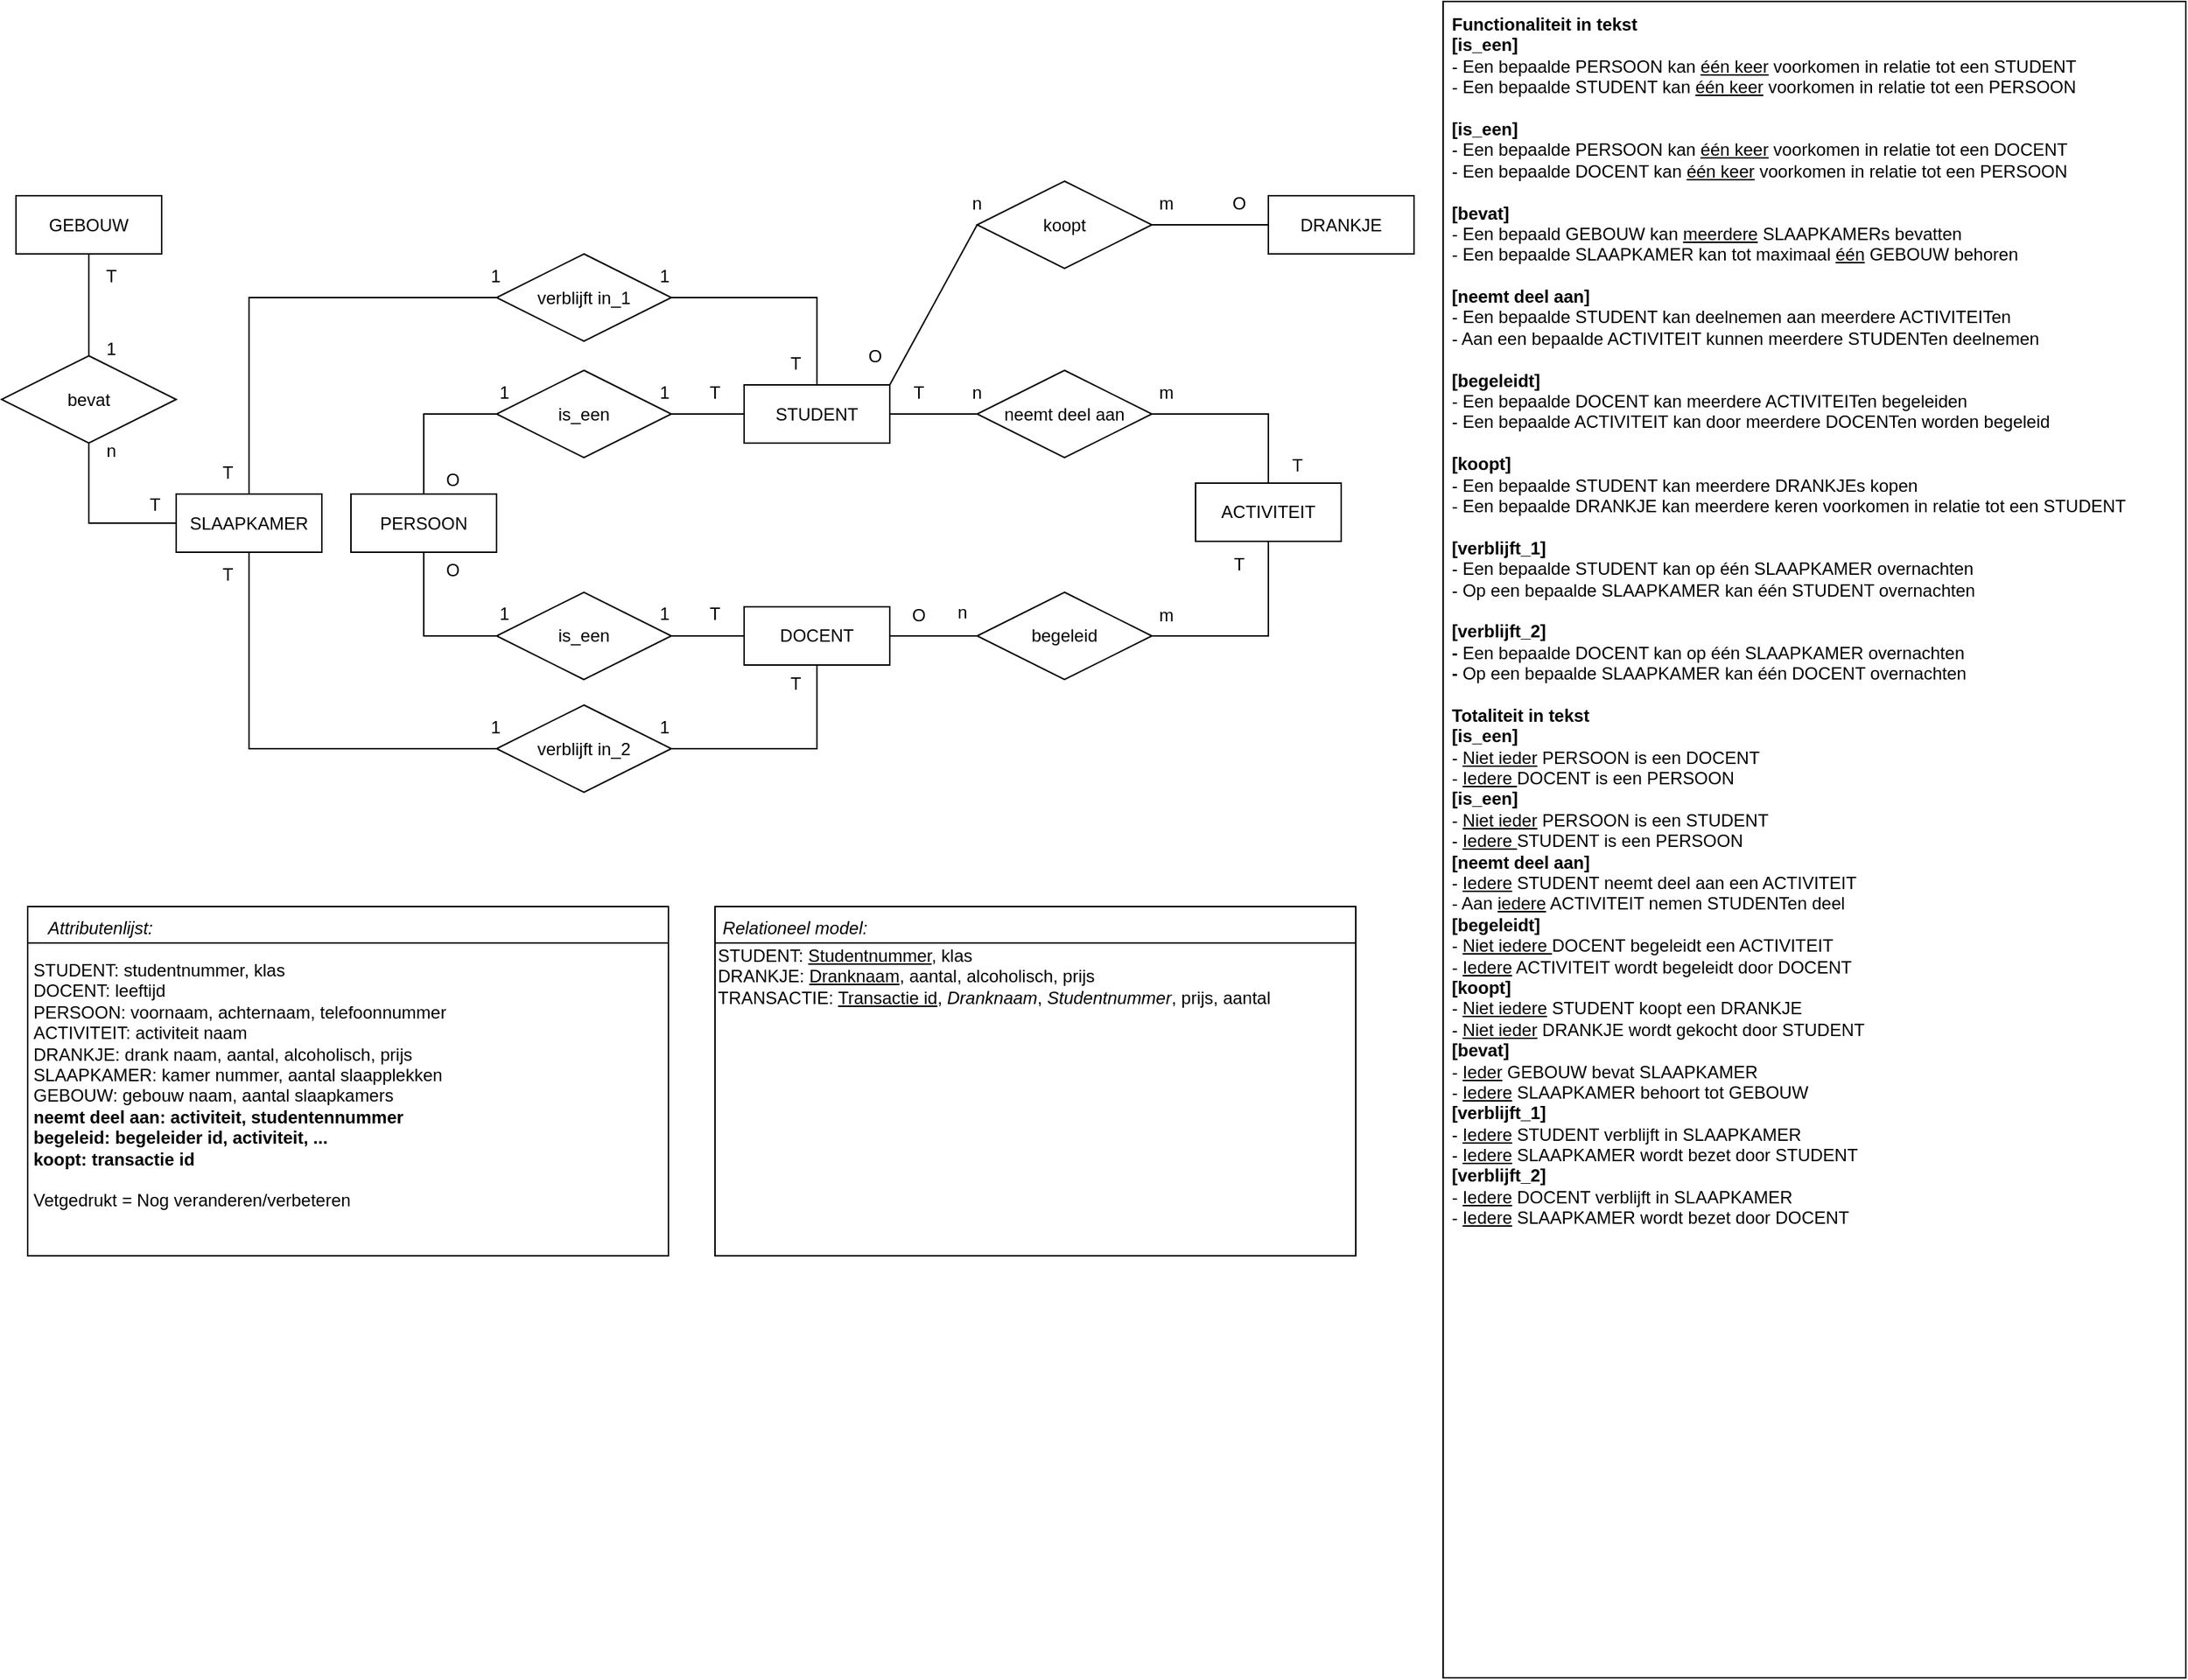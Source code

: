 <mxfile version="26.0.16">
  <diagram name="Pagina-1" id="ewVl2hxJicjZgezmGX6A">
    <mxGraphModel grid="1" page="1" gridSize="10" guides="1" tooltips="1" connect="1" arrows="1" fold="1" pageScale="1" pageWidth="827" pageHeight="1169" math="0" shadow="0">
      <root>
        <mxCell id="0" />
        <mxCell id="1" parent="0" />
        <mxCell id="GCFgqoafhLiCYFZgaFGb-23" value="" style="rounded=0;whiteSpace=wrap;html=1;" vertex="1" parent="1">
          <mxGeometry x="1010" y="18" width="510" height="1152" as="geometry" />
        </mxCell>
        <mxCell id="4vdfQVHjJ7Xwn2imNQU4-137" style="edgeStyle=none;rounded=0;orthogonalLoop=1;jettySize=auto;html=1;exitX=1;exitY=0.5;exitDx=0;exitDy=0;entryX=0;entryY=0.5;entryDx=0;entryDy=0;endArrow=none;startFill=0;" edge="1" parent="1" source="4vdfQVHjJ7Xwn2imNQU4-15" target="4vdfQVHjJ7Xwn2imNQU4-82">
          <mxGeometry relative="1" as="geometry">
            <Array as="points" />
          </mxGeometry>
        </mxCell>
        <mxCell id="fC8UKRp6xMNx0TTKOQUe-1" style="edgeStyle=none;rounded=0;orthogonalLoop=1;jettySize=auto;html=1;exitX=1;exitY=0;exitDx=0;exitDy=0;entryX=0;entryY=0.5;entryDx=0;entryDy=0;endArrow=none;startFill=0;" edge="1" parent="1" source="4vdfQVHjJ7Xwn2imNQU4-15" target="4vdfQVHjJ7Xwn2imNQU4-162">
          <mxGeometry relative="1" as="geometry" />
        </mxCell>
        <mxCell id="4vdfQVHjJ7Xwn2imNQU4-15" value="STUDENT" style="whiteSpace=wrap;html=1;align=center;" vertex="1" parent="1">
          <mxGeometry x="530" y="281.5" width="100" height="40" as="geometry" />
        </mxCell>
        <mxCell id="4vdfQVHjJ7Xwn2imNQU4-136" style="edgeStyle=none;rounded=0;orthogonalLoop=1;jettySize=auto;html=1;exitX=1;exitY=0.5;exitDx=0;exitDy=0;endArrow=none;startFill=0;" edge="1" parent="1" source="4vdfQVHjJ7Xwn2imNQU4-16" target="4vdfQVHjJ7Xwn2imNQU4-81">
          <mxGeometry relative="1" as="geometry" />
        </mxCell>
        <mxCell id="4vdfQVHjJ7Xwn2imNQU4-16" value="DOCENT" style="whiteSpace=wrap;html=1;align=center;" vertex="1" parent="1">
          <mxGeometry x="530" y="434" width="100" height="40" as="geometry" />
        </mxCell>
        <mxCell id="4vdfQVHjJ7Xwn2imNQU4-142" style="edgeStyle=orthogonalEdgeStyle;rounded=0;orthogonalLoop=1;jettySize=auto;html=1;exitX=0.5;exitY=0;exitDx=0;exitDy=0;entryX=0;entryY=0.5;entryDx=0;entryDy=0;endArrow=none;startFill=0;" edge="1" parent="1" source="4vdfQVHjJ7Xwn2imNQU4-17" target="4vdfQVHjJ7Xwn2imNQU4-87">
          <mxGeometry relative="1" as="geometry" />
        </mxCell>
        <mxCell id="4vdfQVHjJ7Xwn2imNQU4-143" style="edgeStyle=orthogonalEdgeStyle;rounded=0;orthogonalLoop=1;jettySize=auto;html=1;exitX=0.5;exitY=1;exitDx=0;exitDy=0;entryX=1;entryY=0.5;entryDx=0;entryDy=0;endArrow=none;startFill=0;" edge="1" parent="1" source="4vdfQVHjJ7Xwn2imNQU4-17" target="4vdfQVHjJ7Xwn2imNQU4-88">
          <mxGeometry relative="1" as="geometry" />
        </mxCell>
        <mxCell id="4vdfQVHjJ7Xwn2imNQU4-17" value="PERSOON" style="whiteSpace=wrap;html=1;align=center;" vertex="1" parent="1">
          <mxGeometry x="260" y="356.5" width="100" height="40" as="geometry" />
        </mxCell>
        <mxCell id="4vdfQVHjJ7Xwn2imNQU4-32" value="" style="rounded=0;whiteSpace=wrap;html=1;" vertex="1" parent="1">
          <mxGeometry x="38" y="640" width="440" height="240" as="geometry" />
        </mxCell>
        <mxCell id="4vdfQVHjJ7Xwn2imNQU4-33" value="&lt;i&gt;Attributenlijst:&lt;/i&gt;" style="text;html=1;align=center;verticalAlign=middle;whiteSpace=wrap;rounded=0;" vertex="1" parent="1">
          <mxGeometry x="38" y="640" width="100" height="30" as="geometry" />
        </mxCell>
        <mxCell id="4vdfQVHjJ7Xwn2imNQU4-34" value="" style="line;strokeWidth=1;rotatable=0;dashed=0;labelPosition=right;align=left;verticalAlign=middle;spacingTop=0;spacingLeft=6;points=[];portConstraint=eastwest;" vertex="1" parent="1">
          <mxGeometry x="38" y="660" width="440" height="10" as="geometry" />
        </mxCell>
        <mxCell id="4vdfQVHjJ7Xwn2imNQU4-35" value="&lt;div&gt;STUDENT: studentnummer, klas&lt;/div&gt;&lt;div&gt;DOCENT: leeftijd&lt;/div&gt;&lt;div&gt;PERSOON: voornaam, achternaam, telefoonnummer&lt;/div&gt;&lt;div&gt;ACTIVITEIT: activiteit naam&lt;/div&gt;&lt;div&gt;DRANKJE: drank naam, aantal, alcoholisch, prijs&lt;/div&gt;&lt;div&gt;SLAAPKAMER: kamer nummer, aantal slaapplekken&lt;/div&gt;&lt;div&gt;GEBOUW: gebouw naam, aantal slaapkamers&lt;/div&gt;&lt;div&gt;&lt;b&gt;neemt deel aan: activiteit, studentennummer&lt;br&gt;begeleid: begeleider id, activiteit, ...&lt;/b&gt;&lt;/div&gt;&lt;div&gt;&lt;b&gt;koopt: transactie id&lt;/b&gt;&lt;/div&gt;&lt;div&gt;&lt;b&gt;&lt;br&gt;&lt;/b&gt;&lt;/div&gt;&lt;div&gt;Vetgedrukt = Nog veranderen/verbeteren &lt;/div&gt;&lt;div&gt;&lt;br&gt;&lt;/div&gt;" style="text;html=1;align=left;verticalAlign=top;whiteSpace=wrap;rounded=0;fillColor=none;" vertex="1" parent="1">
          <mxGeometry x="40" y="670" width="440" height="210" as="geometry" />
        </mxCell>
        <mxCell id="4vdfQVHjJ7Xwn2imNQU4-36" value="ACTIVITEIT" style="whiteSpace=wrap;html=1;align=center;" vertex="1" parent="1">
          <mxGeometry x="840" y="349" width="100" height="40" as="geometry" />
        </mxCell>
        <mxCell id="4vdfQVHjJ7Xwn2imNQU4-79" value="GEBOUW" style="whiteSpace=wrap;html=1;align=center;" vertex="1" parent="1">
          <mxGeometry x="30" y="151.5" width="100" height="40" as="geometry" />
        </mxCell>
        <mxCell id="4vdfQVHjJ7Xwn2imNQU4-139" style="edgeStyle=orthogonalEdgeStyle;rounded=0;orthogonalLoop=1;jettySize=auto;html=1;exitX=1;exitY=0.5;exitDx=0;exitDy=0;entryX=0.5;entryY=1;entryDx=0;entryDy=0;endArrow=none;startFill=0;" edge="1" parent="1" source="4vdfQVHjJ7Xwn2imNQU4-81" target="4vdfQVHjJ7Xwn2imNQU4-36">
          <mxGeometry relative="1" as="geometry" />
        </mxCell>
        <mxCell id="4vdfQVHjJ7Xwn2imNQU4-81" value="begeleid" style="shape=rhombus;perimeter=rhombusPerimeter;whiteSpace=wrap;html=1;align=center;" vertex="1" parent="1">
          <mxGeometry x="690" y="424" width="120" height="60" as="geometry" />
        </mxCell>
        <mxCell id="4vdfQVHjJ7Xwn2imNQU4-138" style="edgeStyle=orthogonalEdgeStyle;rounded=0;orthogonalLoop=1;jettySize=auto;html=1;exitX=1;exitY=0.5;exitDx=0;exitDy=0;entryX=0.5;entryY=0;entryDx=0;entryDy=0;endArrow=none;startFill=0;" edge="1" parent="1" source="4vdfQVHjJ7Xwn2imNQU4-82" target="4vdfQVHjJ7Xwn2imNQU4-36">
          <mxGeometry relative="1" as="geometry" />
        </mxCell>
        <mxCell id="4vdfQVHjJ7Xwn2imNQU4-82" value="neemt deel aan" style="shape=rhombus;perimeter=rhombusPerimeter;whiteSpace=wrap;html=1;align=center;" vertex="1" parent="1">
          <mxGeometry x="690" y="271.5" width="120" height="60" as="geometry" />
        </mxCell>
        <mxCell id="4vdfQVHjJ7Xwn2imNQU4-140" style="edgeStyle=none;rounded=0;orthogonalLoop=1;jettySize=auto;html=1;exitX=1;exitY=0.5;exitDx=0;exitDy=0;entryX=0;entryY=0.5;entryDx=0;entryDy=0;endArrow=none;startFill=0;" edge="1" parent="1" source="4vdfQVHjJ7Xwn2imNQU4-87" target="4vdfQVHjJ7Xwn2imNQU4-15">
          <mxGeometry relative="1" as="geometry" />
        </mxCell>
        <mxCell id="4vdfQVHjJ7Xwn2imNQU4-87" value="is_een" style="shape=rhombus;perimeter=rhombusPerimeter;whiteSpace=wrap;html=1;align=center;" vertex="1" parent="1">
          <mxGeometry x="360" y="271.5" width="120" height="60" as="geometry" />
        </mxCell>
        <mxCell id="4vdfQVHjJ7Xwn2imNQU4-141" style="edgeStyle=none;rounded=0;orthogonalLoop=1;jettySize=auto;html=1;exitX=0;exitY=0.5;exitDx=0;exitDy=0;entryX=0;entryY=0.5;entryDx=0;entryDy=0;endArrow=none;startFill=0;" edge="1" parent="1" source="4vdfQVHjJ7Xwn2imNQU4-88" target="4vdfQVHjJ7Xwn2imNQU4-16">
          <mxGeometry relative="1" as="geometry" />
        </mxCell>
        <mxCell id="4vdfQVHjJ7Xwn2imNQU4-88" value="is_een" style="shape=rhombus;perimeter=rhombusPerimeter;whiteSpace=wrap;html=1;align=center;direction=west;" vertex="1" parent="1">
          <mxGeometry x="360" y="424" width="120" height="60" as="geometry" />
        </mxCell>
        <mxCell id="GCFgqoafhLiCYFZgaFGb-20" style="edgeStyle=orthogonalEdgeStyle;rounded=0;orthogonalLoop=1;jettySize=auto;html=1;exitX=0;exitY=0.5;exitDx=0;exitDy=0;entryX=0.5;entryY=1;entryDx=0;entryDy=0;endArrow=none;startFill=0;" edge="1" parent="1" source="4vdfQVHjJ7Xwn2imNQU4-144" target="GCFgqoafhLiCYFZgaFGb-19">
          <mxGeometry relative="1" as="geometry" />
        </mxCell>
        <mxCell id="4vdfQVHjJ7Xwn2imNQU4-144" value="SLAAPKAMER" style="whiteSpace=wrap;html=1;align=center;" vertex="1" parent="1">
          <mxGeometry x="140" y="356.5" width="100" height="40" as="geometry" />
        </mxCell>
        <mxCell id="4vdfQVHjJ7Xwn2imNQU4-156" value="DRANKJE" style="whiteSpace=wrap;html=1;align=center;" vertex="1" parent="1">
          <mxGeometry x="890" y="151.5" width="100" height="40" as="geometry" />
        </mxCell>
        <mxCell id="fC8UKRp6xMNx0TTKOQUe-2" style="edgeStyle=none;rounded=0;orthogonalLoop=1;jettySize=auto;html=1;exitX=1;exitY=0.5;exitDx=0;exitDy=0;entryX=0;entryY=0.5;entryDx=0;entryDy=0;endArrow=none;startFill=0;" edge="1" parent="1" source="4vdfQVHjJ7Xwn2imNQU4-162" target="4vdfQVHjJ7Xwn2imNQU4-156">
          <mxGeometry relative="1" as="geometry" />
        </mxCell>
        <mxCell id="4vdfQVHjJ7Xwn2imNQU4-162" value="koopt" style="shape=rhombus;perimeter=rhombusPerimeter;whiteSpace=wrap;html=1;align=center;" vertex="1" parent="1">
          <mxGeometry x="690" y="141.5" width="120" height="60" as="geometry" />
        </mxCell>
        <mxCell id="4vdfQVHjJ7Xwn2imNQU4-168" value="" style="group" vertex="1" connectable="0" parent="1">
          <mxGeometry x="350" y="424" width="190" height="40.5" as="geometry" />
        </mxCell>
        <mxCell id="4vdfQVHjJ7Xwn2imNQU4-165" value="1" style="text;html=1;align=center;verticalAlign=middle;resizable=0;points=[];autosize=1;strokeColor=none;fillColor=none;" vertex="1" parent="4vdfQVHjJ7Xwn2imNQU4-168">
          <mxGeometry width="30" height="30" as="geometry" />
        </mxCell>
        <mxCell id="4vdfQVHjJ7Xwn2imNQU4-166" value="1" style="text;html=1;align=center;verticalAlign=middle;resizable=0;points=[];autosize=1;strokeColor=none;fillColor=none;" vertex="1" parent="4vdfQVHjJ7Xwn2imNQU4-168">
          <mxGeometry x="110" width="30" height="30" as="geometry" />
        </mxCell>
        <mxCell id="RW8uHgfNY6T9I6MyRl6d-4" value="T" style="text;html=1;align=center;verticalAlign=middle;whiteSpace=wrap;rounded=0;" vertex="1" parent="4vdfQVHjJ7Xwn2imNQU4-168">
          <mxGeometry x="130" width="60" height="30" as="geometry" />
        </mxCell>
        <mxCell id="4vdfQVHjJ7Xwn2imNQU4-169" value="" style="group" vertex="1" connectable="0" parent="1">
          <mxGeometry x="350" y="271.5" width="140" height="30" as="geometry" />
        </mxCell>
        <mxCell id="4vdfQVHjJ7Xwn2imNQU4-170" value="1" style="text;html=1;align=center;verticalAlign=middle;resizable=0;points=[];autosize=1;strokeColor=none;fillColor=none;" vertex="1" parent="4vdfQVHjJ7Xwn2imNQU4-169">
          <mxGeometry width="30" height="30" as="geometry" />
        </mxCell>
        <mxCell id="4vdfQVHjJ7Xwn2imNQU4-171" value="1" style="text;html=1;align=center;verticalAlign=middle;resizable=0;points=[];autosize=1;strokeColor=none;fillColor=none;" vertex="1" parent="4vdfQVHjJ7Xwn2imNQU4-169">
          <mxGeometry x="110" width="30" height="30" as="geometry" />
        </mxCell>
        <mxCell id="GCFgqoafhLiCYFZgaFGb-15" style="edgeStyle=orthogonalEdgeStyle;rounded=0;orthogonalLoop=1;jettySize=auto;html=1;exitX=1;exitY=0.5;exitDx=0;exitDy=0;entryX=0.5;entryY=0;entryDx=0;entryDy=0;endArrow=none;startFill=0;" edge="1" parent="1" source="GCFgqoafhLiCYFZgaFGb-1" target="4vdfQVHjJ7Xwn2imNQU4-15">
          <mxGeometry relative="1" as="geometry" />
        </mxCell>
        <mxCell id="GCFgqoafhLiCYFZgaFGb-18" style="edgeStyle=orthogonalEdgeStyle;rounded=0;orthogonalLoop=1;jettySize=auto;html=1;exitX=0;exitY=0.5;exitDx=0;exitDy=0;entryX=0.5;entryY=0;entryDx=0;entryDy=0;endArrow=none;startFill=0;" edge="1" parent="1" source="GCFgqoafhLiCYFZgaFGb-1" target="4vdfQVHjJ7Xwn2imNQU4-144">
          <mxGeometry relative="1" as="geometry" />
        </mxCell>
        <mxCell id="GCFgqoafhLiCYFZgaFGb-1" value="verblijft in_1" style="shape=rhombus;perimeter=rhombusPerimeter;whiteSpace=wrap;html=1;align=center;" vertex="1" parent="1">
          <mxGeometry x="360" y="191.5" width="120" height="60" as="geometry" />
        </mxCell>
        <mxCell id="GCFgqoafhLiCYFZgaFGb-16" style="edgeStyle=orthogonalEdgeStyle;rounded=0;orthogonalLoop=1;jettySize=auto;html=1;exitX=1;exitY=0.5;exitDx=0;exitDy=0;entryX=0.5;entryY=1;entryDx=0;entryDy=0;endArrow=none;startFill=0;" edge="1" parent="1" source="GCFgqoafhLiCYFZgaFGb-4" target="4vdfQVHjJ7Xwn2imNQU4-16">
          <mxGeometry relative="1" as="geometry" />
        </mxCell>
        <mxCell id="GCFgqoafhLiCYFZgaFGb-17" style="edgeStyle=orthogonalEdgeStyle;rounded=0;orthogonalLoop=1;jettySize=auto;html=1;exitX=0;exitY=0.5;exitDx=0;exitDy=0;entryX=0.5;entryY=1;entryDx=0;entryDy=0;endArrow=none;startFill=0;" edge="1" parent="1" source="GCFgqoafhLiCYFZgaFGb-4" target="4vdfQVHjJ7Xwn2imNQU4-144">
          <mxGeometry relative="1" as="geometry" />
        </mxCell>
        <mxCell id="GCFgqoafhLiCYFZgaFGb-4" value="verblijft in_2" style="shape=rhombus;perimeter=rhombusPerimeter;whiteSpace=wrap;html=1;align=center;" vertex="1" parent="1">
          <mxGeometry x="360" y="501.5" width="120" height="60" as="geometry" />
        </mxCell>
        <mxCell id="RW8uHgfNY6T9I6MyRl6d-1" value="O" style="text;html=1;align=center;verticalAlign=middle;whiteSpace=wrap;rounded=0;" vertex="1" parent="1">
          <mxGeometry x="300" y="331.5" width="60" height="30" as="geometry" />
        </mxCell>
        <mxCell id="RW8uHgfNY6T9I6MyRl6d-2" value="O" style="text;html=1;align=center;verticalAlign=middle;whiteSpace=wrap;rounded=0;" vertex="1" parent="1">
          <mxGeometry x="300" y="394" width="60" height="30" as="geometry" />
        </mxCell>
        <mxCell id="RW8uHgfNY6T9I6MyRl6d-3" value="T" style="text;html=1;align=center;verticalAlign=middle;whiteSpace=wrap;rounded=0;" vertex="1" parent="1">
          <mxGeometry x="480" y="271.5" width="60" height="30" as="geometry" />
        </mxCell>
        <mxCell id="RW8uHgfNY6T9I6MyRl6d-5" value="n" style="text;html=1;align=center;verticalAlign=middle;whiteSpace=wrap;rounded=0;" vertex="1" parent="1">
          <mxGeometry x="660" y="271.5" width="60" height="30" as="geometry" />
        </mxCell>
        <mxCell id="RW8uHgfNY6T9I6MyRl6d-6" value="m" style="text;html=1;align=center;verticalAlign=middle;whiteSpace=wrap;rounded=0;" vertex="1" parent="1">
          <mxGeometry x="790" y="271.5" width="60" height="30" as="geometry" />
        </mxCell>
        <mxCell id="RW8uHgfNY6T9I6MyRl6d-7" value="n" style="text;html=1;align=center;verticalAlign=middle;whiteSpace=wrap;rounded=0;" vertex="1" parent="1">
          <mxGeometry x="660" y="141.5" width="60" height="30" as="geometry" />
        </mxCell>
        <mxCell id="RW8uHgfNY6T9I6MyRl6d-8" value="m" style="text;html=1;align=center;verticalAlign=middle;whiteSpace=wrap;rounded=0;" vertex="1" parent="1">
          <mxGeometry x="790" y="141.5" width="60" height="30" as="geometry" />
        </mxCell>
        <mxCell id="RW8uHgfNY6T9I6MyRl6d-9" value="O" style="text;html=1;align=center;verticalAlign=middle;whiteSpace=wrap;rounded=0;" vertex="1" parent="1">
          <mxGeometry x="590" y="246.5" width="60" height="30" as="geometry" />
        </mxCell>
        <mxCell id="RW8uHgfNY6T9I6MyRl6d-10" value="O" style="text;html=1;align=center;verticalAlign=middle;whiteSpace=wrap;rounded=0;" vertex="1" parent="1">
          <mxGeometry x="840" y="141.5" width="60" height="30" as="geometry" />
        </mxCell>
        <mxCell id="RW8uHgfNY6T9I6MyRl6d-11" value="n" style="text;html=1;align=center;verticalAlign=middle;whiteSpace=wrap;rounded=0;" vertex="1" parent="1">
          <mxGeometry x="650" y="424.5" width="60" height="27" as="geometry" />
        </mxCell>
        <mxCell id="RW8uHgfNY6T9I6MyRl6d-12" value="m" style="text;html=1;align=center;verticalAlign=middle;whiteSpace=wrap;rounded=0;" vertex="1" parent="1">
          <mxGeometry x="790" y="424.5" width="60" height="30" as="geometry" />
        </mxCell>
        <mxCell id="RW8uHgfNY6T9I6MyRl6d-13" value="T" style="text;html=1;align=center;verticalAlign=middle;whiteSpace=wrap;rounded=0;" vertex="1" parent="1">
          <mxGeometry x="840" y="389.5" width="60" height="30" as="geometry" />
        </mxCell>
        <mxCell id="RW8uHgfNY6T9I6MyRl6d-14" value="O" style="text;html=1;align=center;verticalAlign=middle;whiteSpace=wrap;rounded=0;" vertex="1" parent="1">
          <mxGeometry x="620" y="424.5" width="60" height="30" as="geometry" />
        </mxCell>
        <mxCell id="RW8uHgfNY6T9I6MyRl6d-15" value="T" style="text;html=1;align=center;verticalAlign=middle;whiteSpace=wrap;rounded=0;" vertex="1" parent="1">
          <mxGeometry x="620" y="271.5" width="60" height="30" as="geometry" />
        </mxCell>
        <mxCell id="RW8uHgfNY6T9I6MyRl6d-16" value="T" style="text;html=1;align=center;verticalAlign=middle;whiteSpace=wrap;rounded=0;" vertex="1" parent="1">
          <mxGeometry x="880" y="321.5" width="60" height="30" as="geometry" />
        </mxCell>
        <mxCell id="GCFgqoafhLiCYFZgaFGb-21" style="edgeStyle=orthogonalEdgeStyle;rounded=0;orthogonalLoop=1;jettySize=auto;html=1;exitX=0.5;exitY=0;exitDx=0;exitDy=0;entryX=0.5;entryY=1;entryDx=0;entryDy=0;endArrow=none;startFill=0;" edge="1" parent="1" source="GCFgqoafhLiCYFZgaFGb-19" target="4vdfQVHjJ7Xwn2imNQU4-79">
          <mxGeometry relative="1" as="geometry" />
        </mxCell>
        <mxCell id="GCFgqoafhLiCYFZgaFGb-19" value="bevat" style="shape=rhombus;perimeter=rhombusPerimeter;whiteSpace=wrap;html=1;align=center;" vertex="1" parent="1">
          <mxGeometry x="20" y="261.5" width="120" height="60" as="geometry" />
        </mxCell>
        <mxCell id="4vdfQVHjJ7Xwn2imNQU4-172" value="&lt;div&gt;&lt;b&gt;Functionaliteit in tekst&lt;/b&gt;&lt;/div&gt;&lt;div&gt;&lt;b&gt;[is_een]&lt;/b&gt;&lt;/div&gt;&lt;div&gt;- Een bepaalde PERSOON kan &lt;u&gt;één keer&lt;/u&gt; voorkomen in relatie tot een STUDENT&lt;/div&gt;&lt;div&gt;- Een bepaalde STUDENT kan &lt;u&gt;één keer&lt;/u&gt; voorkomen in relatie tot een PERSOON&lt;/div&gt;&lt;div&gt;&lt;br&gt;&lt;/div&gt;&lt;div&gt;&lt;b&gt;[is_een]&lt;/b&gt;&lt;/div&gt;&lt;div&gt;&lt;div&gt;- Een bepaalde PERSOON kan &lt;u&gt;één keer&lt;/u&gt; voorkomen in relatie tot een DOCENT&lt;/div&gt;&lt;div&gt;- Een bepaalde DOCENT kan &lt;u&gt;één keer&lt;/u&gt; voorkomen in relatie tot een PERSOON&lt;/div&gt;&lt;div&gt;&lt;br&gt;&lt;/div&gt;&lt;div&gt;&lt;b&gt;[bevat]&lt;/b&gt;&lt;/div&gt;&lt;div&gt;- Een bepaald GEBOUW kan &lt;u&gt;meerdere&lt;/u&gt;&amp;nbsp;SLAAPKAMERs bevatten&lt;/div&gt;&lt;div&gt;- Een bepaalde SLAAPKAMER kan tot maximaal &lt;u&gt;één&lt;/u&gt;&amp;nbsp;GEBOUW behoren &lt;br&gt;&lt;/div&gt;&lt;div&gt;&lt;br&gt;&lt;/div&gt;&lt;div&gt;&lt;b&gt;[neemt deel aan]&lt;/b&gt;&lt;/div&gt;&lt;div&gt;- Een bepaalde STUDENT kan deelnemen aan meerdere ACTIVITEITen&lt;/div&gt;&lt;div&gt;- Aan een bepaalde ACTIVITEIT kunnen meerdere STUDENTen deelnemen&lt;/div&gt;&lt;div&gt;&lt;br&gt;&lt;/div&gt;&lt;div&gt;&lt;b&gt;[begeleidt]&lt;/b&gt;&lt;/div&gt;&lt;div&gt;&lt;div&gt;- Een bepaalde DOCENT kan meerdere ACTIVITEITen begeleiden&lt;/div&gt;&lt;div&gt;- Een bepaalde ACTIVITEIT kan door meerdere DOCENTen worden begeleid&lt;/div&gt;&lt;div&gt;&lt;br&gt;&lt;/div&gt;&lt;/div&gt;&lt;div&gt;&lt;b&gt;[koopt]&lt;/b&gt;&lt;/div&gt;&lt;div&gt;&lt;div&gt;&lt;div&gt;- Een bepaalde STUDENT kan meerdere DRANKJEs kopen&amp;nbsp;&lt;/div&gt;&lt;div&gt;- Een bepaalde DRANKJE kan meerdere keren voorkomen in relatie tot een STUDENT&lt;/div&gt;&lt;div&gt;&lt;br&gt;&lt;/div&gt;&lt;div&gt;&lt;b&gt;[verblijft_1]&lt;/b&gt;&lt;/div&gt;&lt;div&gt;- Een bepaalde STUDENT&amp;nbsp;kan op één SLAAPKAMER overnachten&lt;/div&gt;&lt;div&gt;- Op een bepaalde SLAAPKAMER kan één STUDENT overnachten&lt;/div&gt;&lt;div&gt;&lt;br&gt;&lt;/div&gt;&lt;div&gt;&lt;b&gt;[verblijft_2]&lt;/b&gt;&lt;/div&gt;&lt;div&gt;&lt;b&gt;- &lt;/b&gt;Een bepaalde DOCENT kan op één SLAAPKAMER overnachten&lt;/div&gt;&lt;div&gt;&lt;b&gt;- &lt;/b&gt;Op een bepaalde SLAAPKAMER kan één DOCENT overnachten&lt;/div&gt;&lt;/div&gt;&lt;/div&gt;&lt;div&gt;&lt;br&gt;&lt;/div&gt;&lt;div&gt;&lt;b&gt;Totaliteit in tekst&lt;/b&gt;&lt;/div&gt;&lt;div&gt;&lt;b&gt;[is_een]&lt;/b&gt;&lt;/div&gt;&lt;div&gt;- &lt;u&gt;Niet ieder&lt;/u&gt; PERSOON is een DOCENT&lt;/div&gt;&lt;div&gt;- &lt;u&gt;Iedere &lt;/u&gt;DOCENT is een PERSOON&lt;/div&gt;&lt;div&gt;&lt;b&gt;[is_een]&lt;/b&gt;&lt;/div&gt;&lt;div&gt;- &lt;u&gt;Niet ieder&lt;/u&gt; PERSOON is een STUDENT&lt;/div&gt;&lt;div&gt;- &lt;u&gt;Iedere &lt;/u&gt;STUDENT is een PERSOON&lt;/div&gt;&lt;div&gt;&lt;b&gt;[neemt deel aan]&lt;/b&gt;&lt;/div&gt;&lt;div&gt;- &lt;u&gt;Iedere&lt;/u&gt; STUDENT neemt deel aan een ACTIVITEIT&lt;/div&gt;&lt;div&gt;- Aan &lt;u&gt;iedere&lt;/u&gt; ACTIVITEIT nemen STUDENTen deel&lt;/div&gt;&lt;div&gt;&lt;b&gt;[begeleidt]&lt;/b&gt;&lt;/div&gt;&lt;div&gt;- &lt;u&gt;Niet iedere &lt;/u&gt;DOCENT begeleidt een ACTIVITEIT&lt;/div&gt;&lt;div&gt;- &lt;u&gt;Iedere&lt;/u&gt; ACTIVITEIT wordt begeleidt door DOCENT&lt;/div&gt;&lt;div&gt;&lt;b&gt;[koopt]&lt;/b&gt;&lt;/div&gt;&lt;div&gt;- &lt;u&gt;Niet iedere&lt;/u&gt; STUDENT koopt een DRANKJE&lt;/div&gt;&lt;div&gt;- &lt;u&gt;Niet ieder&lt;/u&gt; DRANKJE wordt gekocht door STUDENT&lt;/div&gt;&lt;div&gt;&lt;b&gt;[bevat]&lt;/b&gt;&lt;/div&gt;&lt;div&gt;- &lt;u&gt;Ieder&lt;/u&gt; GEBOUW bevat SLAAPKAMER&lt;/div&gt;&lt;div&gt;- &lt;u&gt;Iedere&lt;/u&gt; SLAAPKAMER behoort tot GEBOUW&lt;/div&gt;&lt;div&gt;&lt;b&gt;[verblijft_1]&lt;/b&gt;&lt;/div&gt;&lt;div&gt;- &lt;u&gt;Iedere&lt;/u&gt; STUDENT verblijft in SLAAPKAMER&lt;/div&gt;&lt;div&gt;- &lt;u&gt;Iedere&lt;/u&gt; SLAAPKAMER wordt bezet door STUDENT&lt;/div&gt;&lt;div&gt;&lt;b&gt;[verblijft_2]&lt;/b&gt;&lt;/div&gt;&lt;div&gt;- &lt;u&gt;Iedere&lt;/u&gt; DOCENT verblijft in SLAAPKAMER&lt;/div&gt;&lt;div&gt;- &lt;u&gt;Iedere&lt;/u&gt; SLAAPKAMER wordt bezet door DOCENT&lt;/div&gt;&lt;div&gt;&lt;b&gt;&lt;br&gt;&lt;/b&gt;&lt;/div&gt;&lt;div&gt;&lt;br&gt;&lt;/div&gt;&lt;div&gt;&lt;br&gt;&lt;/div&gt;&lt;br&gt;&lt;/div&gt;" style="text;html=1;align=left;verticalAlign=top;whiteSpace=wrap;rounded=0;" vertex="1" parent="1">
          <mxGeometry x="1014" y="20" width="500" height="1150" as="geometry" />
        </mxCell>
        <mxCell id="GCFgqoafhLiCYFZgaFGb-25" value="1" style="text;html=1;align=center;verticalAlign=middle;resizable=0;points=[];autosize=1;strokeColor=none;fillColor=none;" vertex="1" parent="1">
          <mxGeometry x="80" y="241.5" width="30" height="30" as="geometry" />
        </mxCell>
        <mxCell id="GCFgqoafhLiCYFZgaFGb-26" value="n" style="text;html=1;align=center;verticalAlign=middle;resizable=0;points=[];autosize=1;strokeColor=none;fillColor=none;" vertex="1" parent="1">
          <mxGeometry x="80" y="311.5" width="30" height="30" as="geometry" />
        </mxCell>
        <mxCell id="GCFgqoafhLiCYFZgaFGb-27" value="T" style="text;html=1;align=center;verticalAlign=middle;resizable=0;points=[];autosize=1;strokeColor=none;fillColor=none;" vertex="1" parent="1">
          <mxGeometry x="80" y="191.5" width="30" height="30" as="geometry" />
        </mxCell>
        <mxCell id="GCFgqoafhLiCYFZgaFGb-28" value="T" style="text;html=1;align=center;verticalAlign=middle;resizable=0;points=[];autosize=1;strokeColor=none;fillColor=none;" vertex="1" parent="1">
          <mxGeometry x="110" y="349" width="30" height="30" as="geometry" />
        </mxCell>
        <mxCell id="GCFgqoafhLiCYFZgaFGb-29" value="T" style="text;html=1;align=center;verticalAlign=middle;resizable=0;points=[];autosize=1;strokeColor=none;fillColor=none;" vertex="1" parent="1">
          <mxGeometry x="160" y="326.5" width="30" height="30" as="geometry" />
        </mxCell>
        <mxCell id="GCFgqoafhLiCYFZgaFGb-30" value="T" style="text;html=1;align=center;verticalAlign=middle;resizable=0;points=[];autosize=1;strokeColor=none;fillColor=none;" vertex="1" parent="1">
          <mxGeometry x="550" y="251.5" width="30" height="30" as="geometry" />
        </mxCell>
        <mxCell id="GCFgqoafhLiCYFZgaFGb-31" value="1" style="text;html=1;align=center;verticalAlign=middle;resizable=0;points=[];autosize=1;strokeColor=none;fillColor=none;" vertex="1" parent="1">
          <mxGeometry x="460" y="191.5" width="30" height="30" as="geometry" />
        </mxCell>
        <mxCell id="GCFgqoafhLiCYFZgaFGb-32" value="1" style="text;html=1;align=center;verticalAlign=middle;resizable=0;points=[];autosize=1;strokeColor=none;fillColor=none;" vertex="1" parent="1">
          <mxGeometry x="344" y="191.5" width="30" height="30" as="geometry" />
        </mxCell>
        <mxCell id="GCFgqoafhLiCYFZgaFGb-33" value="1" style="text;html=1;align=center;verticalAlign=middle;resizable=0;points=[];autosize=1;strokeColor=none;fillColor=none;" vertex="1" parent="1">
          <mxGeometry x="344" y="501.5" width="30" height="30" as="geometry" />
        </mxCell>
        <mxCell id="GCFgqoafhLiCYFZgaFGb-35" value="1" style="text;html=1;align=center;verticalAlign=middle;resizable=0;points=[];autosize=1;strokeColor=none;fillColor=none;" vertex="1" parent="1">
          <mxGeometry x="460" y="501.5" width="30" height="30" as="geometry" />
        </mxCell>
        <mxCell id="GCFgqoafhLiCYFZgaFGb-36" value="T" style="text;html=1;align=center;verticalAlign=middle;resizable=0;points=[];autosize=1;strokeColor=none;fillColor=none;" vertex="1" parent="1">
          <mxGeometry x="550" y="471.5" width="30" height="30" as="geometry" />
        </mxCell>
        <mxCell id="GCFgqoafhLiCYFZgaFGb-37" value="T" style="text;html=1;align=center;verticalAlign=middle;resizable=0;points=[];autosize=1;strokeColor=none;fillColor=none;" vertex="1" parent="1">
          <mxGeometry x="160" y="396.5" width="30" height="30" as="geometry" />
        </mxCell>
        <mxCell id="vt9hF_TpubDxG4bVRhw6-1" value="" style="rounded=0;whiteSpace=wrap;html=1;" vertex="1" parent="1">
          <mxGeometry x="510" y="640" width="440" height="240" as="geometry" />
        </mxCell>
        <mxCell id="vt9hF_TpubDxG4bVRhw6-2" value="" style="line;strokeWidth=1;rotatable=0;dashed=0;labelPosition=right;align=left;verticalAlign=middle;spacingTop=0;spacingLeft=6;points=[];portConstraint=eastwest;" vertex="1" parent="1">
          <mxGeometry x="510" y="660" width="440" height="10" as="geometry" />
        </mxCell>
        <mxCell id="vt9hF_TpubDxG4bVRhw6-3" value="&lt;i&gt;Relationeel model:&lt;/i&gt;" style="text;html=1;align=center;verticalAlign=middle;whiteSpace=wrap;rounded=0;" vertex="1" parent="1">
          <mxGeometry x="510" y="640" width="110" height="30" as="geometry" />
        </mxCell>
        <mxCell id="vt9hF_TpubDxG4bVRhw6-4" value="&lt;div&gt;STUDENT: &lt;u&gt;Studentnummer&lt;/u&gt;, klas&lt;/div&gt;&lt;div&gt;DRANKJE: &lt;u&gt;Dranknaam&lt;/u&gt;, aantal, alcoholisch, prijs&lt;/div&gt;&lt;div&gt;TRANSACTIE: &lt;u&gt;Transactie id&lt;/u&gt;, &lt;i&gt;Dranknaam&lt;/i&gt;,&lt;i&gt; Studentnummer&lt;/i&gt;, prijs, aantal &lt;/div&gt;" style="text;html=1;align=left;verticalAlign=top;whiteSpace=wrap;rounded=0;" vertex="1" parent="1">
          <mxGeometry x="510" y="660" width="400" height="220" as="geometry" />
        </mxCell>
      </root>
    </mxGraphModel>
  </diagram>
</mxfile>
